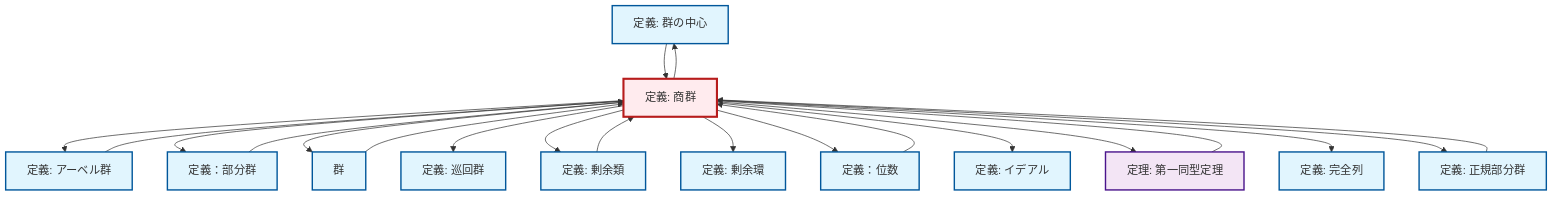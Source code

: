 graph TD
    classDef definition fill:#e1f5fe,stroke:#01579b,stroke-width:2px
    classDef theorem fill:#f3e5f5,stroke:#4a148c,stroke-width:2px
    classDef axiom fill:#fff3e0,stroke:#e65100,stroke-width:2px
    classDef example fill:#e8f5e9,stroke:#1b5e20,stroke-width:2px
    classDef current fill:#ffebee,stroke:#b71c1c,stroke-width:3px
    def-ideal["定義: イデアル"]:::definition
    def-center-of-group["定義: 群の中心"]:::definition
    def-abelian-group["定義: アーベル群"]:::definition
    def-quotient-group["定義: 商群"]:::definition
    def-normal-subgroup["定義: 正規部分群"]:::definition
    thm-first-isomorphism["定理: 第一同型定理"]:::theorem
    def-cyclic-group["定義: 巡回群"]:::definition
    def-order["定義：位数"]:::definition
    def-exact-sequence["定義: 完全列"]:::definition
    def-subgroup["定義：部分群"]:::definition
    def-group["群"]:::definition
    def-quotient-ring["定義: 剰余環"]:::definition
    def-coset["定義: 剰余類"]:::definition
    def-center-of-group --> def-quotient-group
    def-quotient-group --> def-abelian-group
    def-quotient-group --> def-subgroup
    def-quotient-group --> def-group
    def-quotient-group --> def-cyclic-group
    def-quotient-group --> def-coset
    def-abelian-group --> def-quotient-group
    def-group --> def-quotient-group
    def-quotient-group --> def-quotient-ring
    def-quotient-group --> def-order
    def-quotient-group --> def-ideal
    def-coset --> def-quotient-group
    def-subgroup --> def-quotient-group
    thm-first-isomorphism --> def-quotient-group
    def-quotient-group --> def-center-of-group
    def-quotient-group --> thm-first-isomorphism
    def-order --> def-quotient-group
    def-quotient-group --> def-exact-sequence
    def-normal-subgroup --> def-quotient-group
    def-quotient-group --> def-normal-subgroup
    class def-quotient-group current
